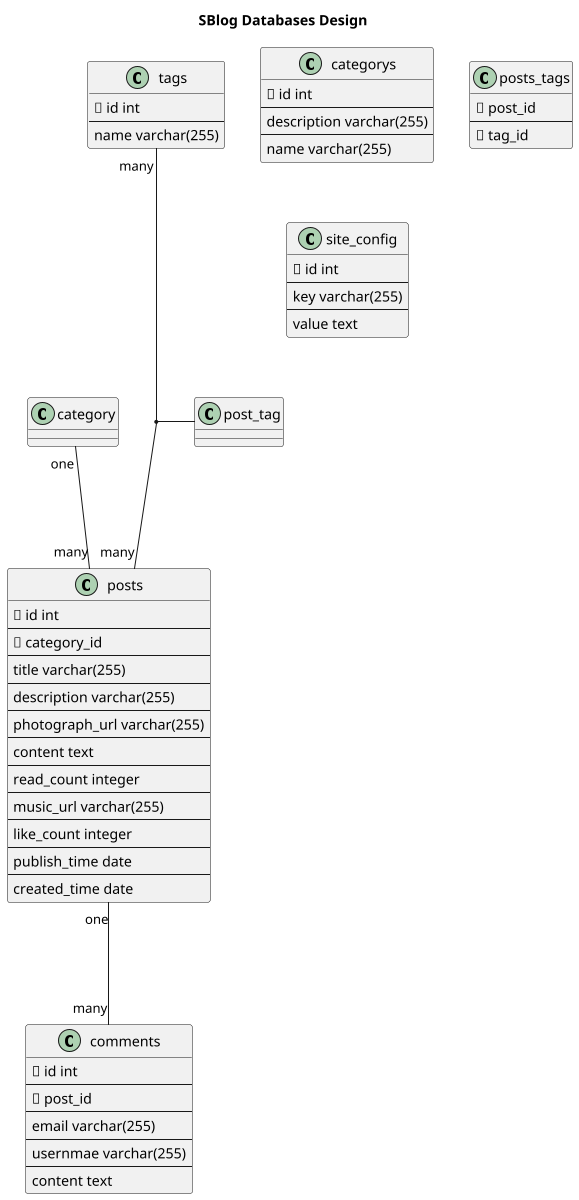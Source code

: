 @startuml
title SBlog Databases Design

scale 1200 * 1200
skinparam {
  dip 300
  defaultFontName Fira Code
}

'文章集
class posts {
  🔴 id int
  --
  🔵 category_id
  --
  title varchar(255)
  --
  description varchar(255)
  --
  photograph_url varchar(255)
  --
  content text
  --
  read_count integer
  --
  music_url varchar(255)
  --
  like_count integer
  --
  publish_time date
  --
  created_time date
}

class comments{
  🔴 id int
  --
  🔵 post_id
  --
  email varchar(255)
  --
  usernmae varchar(255)
  --
  content text
}

class categorys{
  🔴 id int
  --
  description varchar(255)
  --
  name varchar(255)
}

class tags{
  🔴 id int
  --
  name varchar(255)
}

class posts_tags{
  🔵 post_id
  --
  🔵 tag_id
}

class site_config{
  🔴 id int
  --
  key varchar(255)
  --
  value text
}


category "one" --- "many" posts
posts "one" --- "many" comments
tags "many" --- "many" posts
(posts,tags) --- post_tag


@enduml
